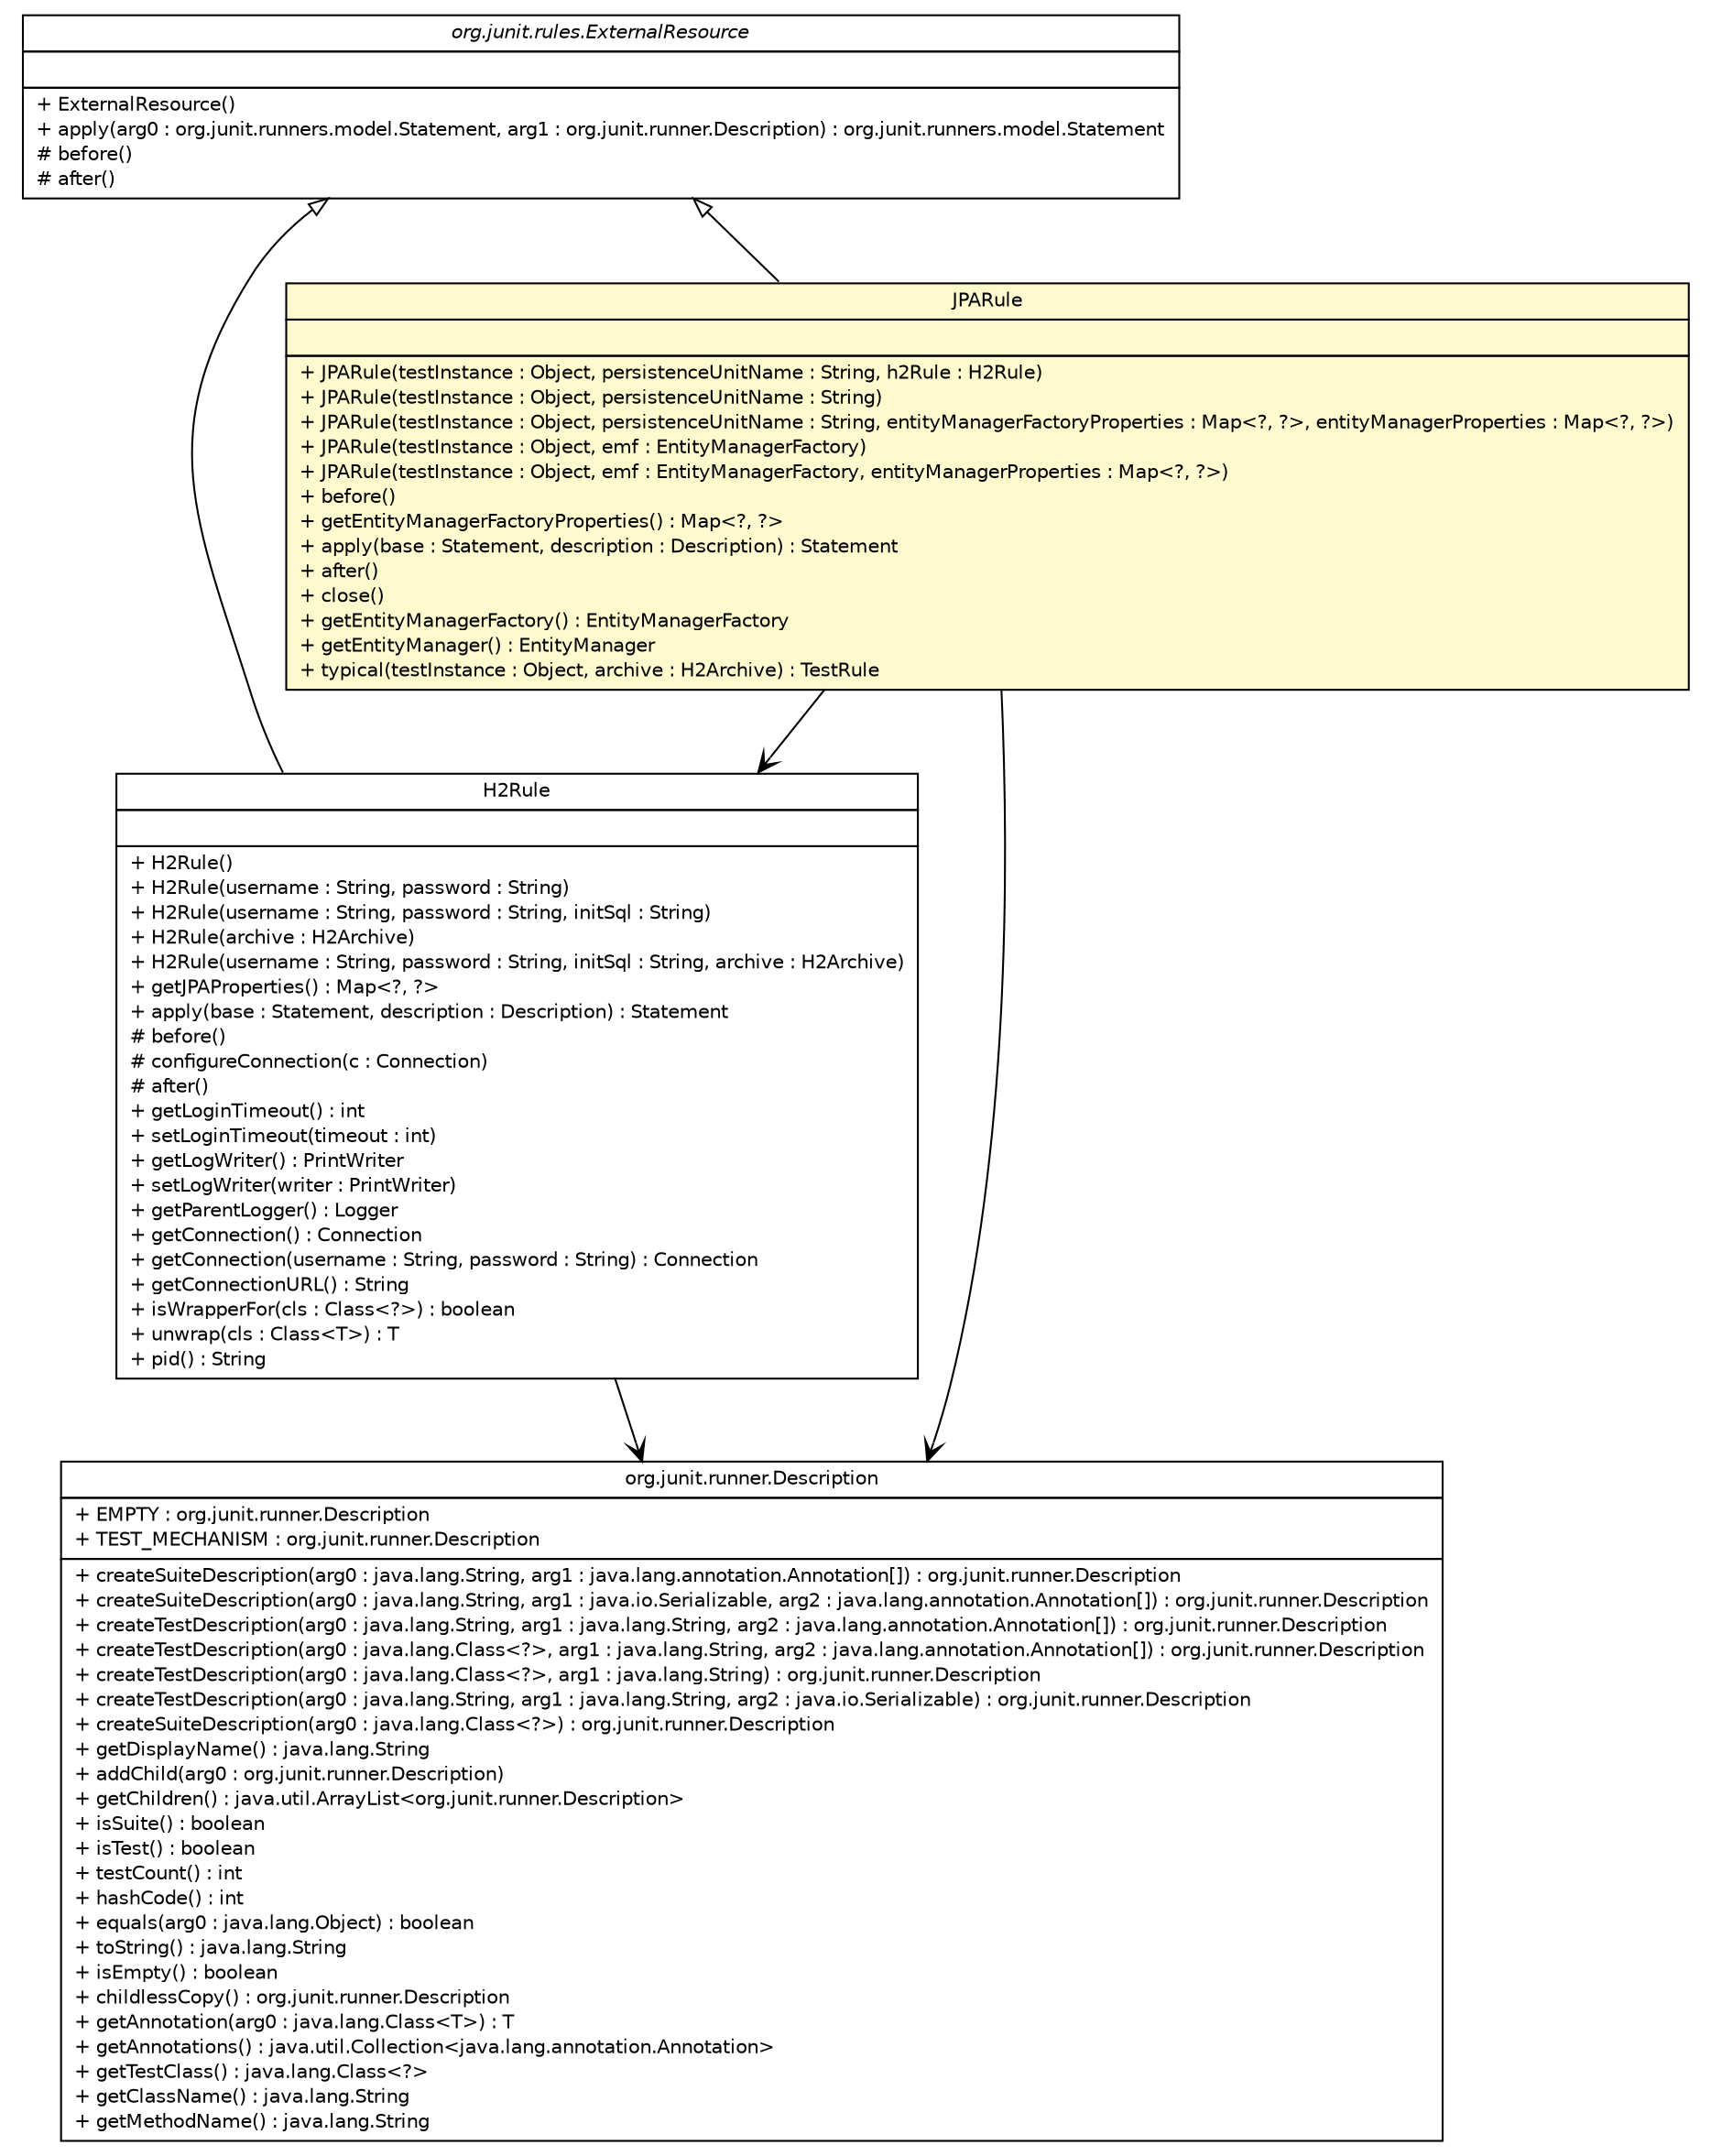#!/usr/local/bin/dot
#
# Class diagram 
# Generated by UMLGraph version R5_6-24-gf6e263 (http://www.umlgraph.org/)
#

digraph G {
	edge [fontname="Helvetica",fontsize=10,labelfontname="Helvetica",labelfontsize=10];
	node [fontname="Helvetica",fontsize=10,shape=plaintext];
	nodesep=0.25;
	ranksep=0.5;
	// com.edugility.liquiunit.JPARule
	c66 [label=<<table title="com.edugility.liquiunit.JPARule" border="0" cellborder="1" cellspacing="0" cellpadding="2" port="p" bgcolor="lemonChiffon" href="./JPARule.html">
		<tr><td><table border="0" cellspacing="0" cellpadding="1">
<tr><td align="center" balign="center"> JPARule </td></tr>
		</table></td></tr>
		<tr><td><table border="0" cellspacing="0" cellpadding="1">
<tr><td align="left" balign="left">  </td></tr>
		</table></td></tr>
		<tr><td><table border="0" cellspacing="0" cellpadding="1">
<tr><td align="left" balign="left"> + JPARule(testInstance : Object, persistenceUnitName : String, h2Rule : H2Rule) </td></tr>
<tr><td align="left" balign="left"> + JPARule(testInstance : Object, persistenceUnitName : String) </td></tr>
<tr><td align="left" balign="left"> + JPARule(testInstance : Object, persistenceUnitName : String, entityManagerFactoryProperties : Map&lt;?, ?&gt;, entityManagerProperties : Map&lt;?, ?&gt;) </td></tr>
<tr><td align="left" balign="left"> + JPARule(testInstance : Object, emf : EntityManagerFactory) </td></tr>
<tr><td align="left" balign="left"> + JPARule(testInstance : Object, emf : EntityManagerFactory, entityManagerProperties : Map&lt;?, ?&gt;) </td></tr>
<tr><td align="left" balign="left"> + before() </td></tr>
<tr><td align="left" balign="left"> + getEntityManagerFactoryProperties() : Map&lt;?, ?&gt; </td></tr>
<tr><td align="left" balign="left"> + apply(base : Statement, description : Description) : Statement </td></tr>
<tr><td align="left" balign="left"> + after() </td></tr>
<tr><td align="left" balign="left"> + close() </td></tr>
<tr><td align="left" balign="left"> + getEntityManagerFactory() : EntityManagerFactory </td></tr>
<tr><td align="left" balign="left"> + getEntityManager() : EntityManager </td></tr>
<tr><td align="left" balign="left"> + typical(testInstance : Object, archive : H2Archive) : TestRule </td></tr>
		</table></td></tr>
		</table>>, URL="./JPARule.html", fontname="Helvetica", fontcolor="black", fontsize=10.0];
	// com.edugility.liquiunit.H2Rule
	c67 [label=<<table title="com.edugility.liquiunit.H2Rule" border="0" cellborder="1" cellspacing="0" cellpadding="2" port="p" href="./H2Rule.html">
		<tr><td><table border="0" cellspacing="0" cellpadding="1">
<tr><td align="center" balign="center"> H2Rule </td></tr>
		</table></td></tr>
		<tr><td><table border="0" cellspacing="0" cellpadding="1">
<tr><td align="left" balign="left">  </td></tr>
		</table></td></tr>
		<tr><td><table border="0" cellspacing="0" cellpadding="1">
<tr><td align="left" balign="left"> + H2Rule() </td></tr>
<tr><td align="left" balign="left"> + H2Rule(username : String, password : String) </td></tr>
<tr><td align="left" balign="left"> + H2Rule(username : String, password : String, initSql : String) </td></tr>
<tr><td align="left" balign="left"> + H2Rule(archive : H2Archive) </td></tr>
<tr><td align="left" balign="left"> + H2Rule(username : String, password : String, initSql : String, archive : H2Archive) </td></tr>
<tr><td align="left" balign="left"> + getJPAProperties() : Map&lt;?, ?&gt; </td></tr>
<tr><td align="left" balign="left"> + apply(base : Statement, description : Description) : Statement </td></tr>
<tr><td align="left" balign="left"> # before() </td></tr>
<tr><td align="left" balign="left"> # configureConnection(c : Connection) </td></tr>
<tr><td align="left" balign="left"> # after() </td></tr>
<tr><td align="left" balign="left"> + getLoginTimeout() : int </td></tr>
<tr><td align="left" balign="left"> + setLoginTimeout(timeout : int) </td></tr>
<tr><td align="left" balign="left"> + getLogWriter() : PrintWriter </td></tr>
<tr><td align="left" balign="left"> + setLogWriter(writer : PrintWriter) </td></tr>
<tr><td align="left" balign="left"> + getParentLogger() : Logger </td></tr>
<tr><td align="left" balign="left"> + getConnection() : Connection </td></tr>
<tr><td align="left" balign="left"> + getConnection(username : String, password : String) : Connection </td></tr>
<tr><td align="left" balign="left"> + getConnectionURL() : String </td></tr>
<tr><td align="left" balign="left"> + isWrapperFor(cls : Class&lt;?&gt;) : boolean </td></tr>
<tr><td align="left" balign="left"> + unwrap(cls : Class&lt;T&gt;) : T </td></tr>
<tr><td align="left" balign="left"> + pid() : String </td></tr>
		</table></td></tr>
		</table>>, URL="./H2Rule.html", fontname="Helvetica", fontcolor="black", fontsize=10.0];
	//com.edugility.liquiunit.JPARule extends org.junit.rules.ExternalResource
	c71:p -> c66:p [dir=back,arrowtail=empty];
	//com.edugility.liquiunit.H2Rule extends org.junit.rules.ExternalResource
	c71:p -> c67:p [dir=back,arrowtail=empty];
	// com.edugility.liquiunit.JPARule NAVASSOC org.junit.runner.Description
	c66:p -> c72:p [taillabel="", label="", headlabel="", fontname="Helvetica", fontcolor="black", fontsize=10.0, color="black", arrowhead=open];
	// com.edugility.liquiunit.JPARule NAVASSOC com.edugility.liquiunit.H2Rule
	c66:p -> c67:p [taillabel="", label="", headlabel="", fontname="Helvetica", fontcolor="black", fontsize=10.0, color="black", arrowhead=open];
	// com.edugility.liquiunit.H2Rule NAVASSOC org.junit.runner.Description
	c67:p -> c72:p [taillabel="", label="", headlabel="", fontname="Helvetica", fontcolor="black", fontsize=10.0, color="black", arrowhead=open];
	// org.junit.rules.ExternalResource
	c71 [label=<<table title="org.junit.rules.ExternalResource" border="0" cellborder="1" cellspacing="0" cellpadding="2" port="p" href="http://junit.org/apidocs/org/junit/rules/ExternalResource.html">
		<tr><td><table border="0" cellspacing="0" cellpadding="1">
<tr><td align="center" balign="center"><font face="Helvetica-Oblique"> org.junit.rules.ExternalResource </font></td></tr>
		</table></td></tr>
		<tr><td><table border="0" cellspacing="0" cellpadding="1">
<tr><td align="left" balign="left">  </td></tr>
		</table></td></tr>
		<tr><td><table border="0" cellspacing="0" cellpadding="1">
<tr><td align="left" balign="left"> + ExternalResource() </td></tr>
<tr><td align="left" balign="left"> + apply(arg0 : org.junit.runners.model.Statement, arg1 : org.junit.runner.Description) : org.junit.runners.model.Statement </td></tr>
<tr><td align="left" balign="left"> # before() </td></tr>
<tr><td align="left" balign="left"> # after() </td></tr>
		</table></td></tr>
		</table>>, URL="http://junit.org/apidocs/org/junit/rules/ExternalResource.html", fontname="Helvetica", fontcolor="black", fontsize=10.0];
	// org.junit.runner.Description
	c72 [label=<<table title="org.junit.runner.Description" border="0" cellborder="1" cellspacing="0" cellpadding="2" port="p" href="http://junit.org/apidocs/org/junit/runner/Description.html">
		<tr><td><table border="0" cellspacing="0" cellpadding="1">
<tr><td align="center" balign="center"> org.junit.runner.Description </td></tr>
		</table></td></tr>
		<tr><td><table border="0" cellspacing="0" cellpadding="1">
<tr><td align="left" balign="left"> + EMPTY : org.junit.runner.Description </td></tr>
<tr><td align="left" balign="left"> + TEST_MECHANISM : org.junit.runner.Description </td></tr>
		</table></td></tr>
		<tr><td><table border="0" cellspacing="0" cellpadding="1">
<tr><td align="left" balign="left"> + createSuiteDescription(arg0 : java.lang.String, arg1 : java.lang.annotation.Annotation[]) : org.junit.runner.Description </td></tr>
<tr><td align="left" balign="left"> + createSuiteDescription(arg0 : java.lang.String, arg1 : java.io.Serializable, arg2 : java.lang.annotation.Annotation[]) : org.junit.runner.Description </td></tr>
<tr><td align="left" balign="left"> + createTestDescription(arg0 : java.lang.String, arg1 : java.lang.String, arg2 : java.lang.annotation.Annotation[]) : org.junit.runner.Description </td></tr>
<tr><td align="left" balign="left"> + createTestDescription(arg0 : java.lang.Class&lt;?&gt;, arg1 : java.lang.String, arg2 : java.lang.annotation.Annotation[]) : org.junit.runner.Description </td></tr>
<tr><td align="left" balign="left"> + createTestDescription(arg0 : java.lang.Class&lt;?&gt;, arg1 : java.lang.String) : org.junit.runner.Description </td></tr>
<tr><td align="left" balign="left"> + createTestDescription(arg0 : java.lang.String, arg1 : java.lang.String, arg2 : java.io.Serializable) : org.junit.runner.Description </td></tr>
<tr><td align="left" balign="left"> + createSuiteDescription(arg0 : java.lang.Class&lt;?&gt;) : org.junit.runner.Description </td></tr>
<tr><td align="left" balign="left"> + getDisplayName() : java.lang.String </td></tr>
<tr><td align="left" balign="left"> + addChild(arg0 : org.junit.runner.Description) </td></tr>
<tr><td align="left" balign="left"> + getChildren() : java.util.ArrayList&lt;org.junit.runner.Description&gt; </td></tr>
<tr><td align="left" balign="left"> + isSuite() : boolean </td></tr>
<tr><td align="left" balign="left"> + isTest() : boolean </td></tr>
<tr><td align="left" balign="left"> + testCount() : int </td></tr>
<tr><td align="left" balign="left"> + hashCode() : int </td></tr>
<tr><td align="left" balign="left"> + equals(arg0 : java.lang.Object) : boolean </td></tr>
<tr><td align="left" balign="left"> + toString() : java.lang.String </td></tr>
<tr><td align="left" balign="left"> + isEmpty() : boolean </td></tr>
<tr><td align="left" balign="left"> + childlessCopy() : org.junit.runner.Description </td></tr>
<tr><td align="left" balign="left"> + getAnnotation(arg0 : java.lang.Class&lt;T&gt;) : T </td></tr>
<tr><td align="left" balign="left"> + getAnnotations() : java.util.Collection&lt;java.lang.annotation.Annotation&gt; </td></tr>
<tr><td align="left" balign="left"> + getTestClass() : java.lang.Class&lt;?&gt; </td></tr>
<tr><td align="left" balign="left"> + getClassName() : java.lang.String </td></tr>
<tr><td align="left" balign="left"> + getMethodName() : java.lang.String </td></tr>
		</table></td></tr>
		</table>>, URL="http://junit.org/apidocs/org/junit/runner/Description.html", fontname="Helvetica", fontcolor="black", fontsize=10.0];
}


